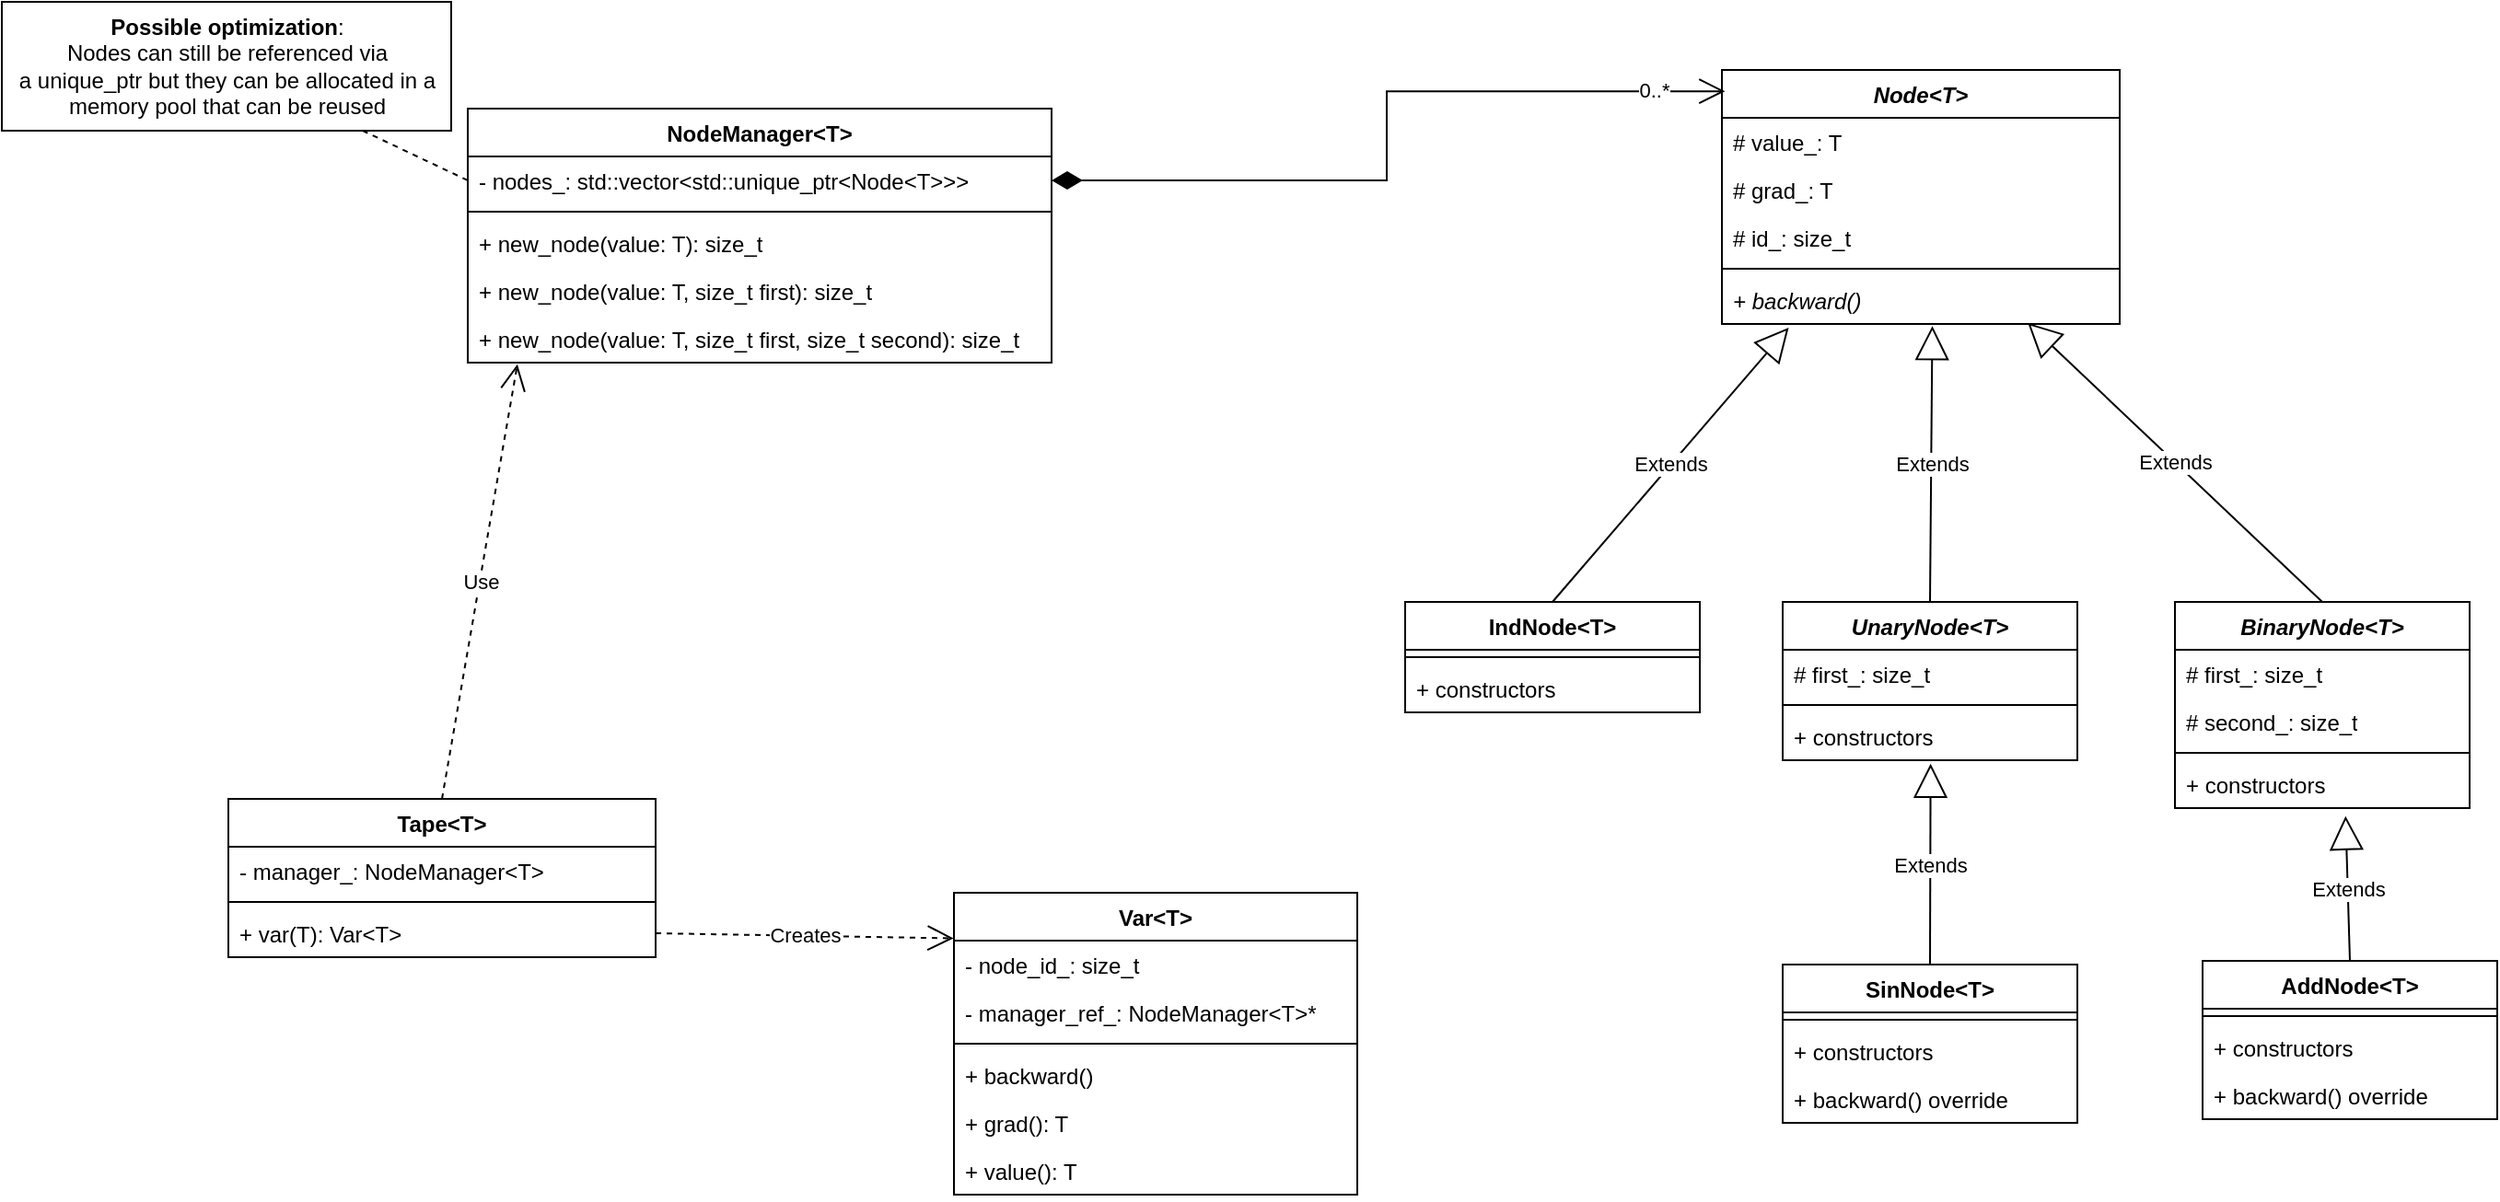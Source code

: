 <mxfile version="26.0.9">
  <diagram name="Page-1" id="FSSQddseJouXTONwUd2U">
    <mxGraphModel dx="1590" dy="1228" grid="0" gridSize="10" guides="1" tooltips="1" connect="1" arrows="1" fold="1" page="1" pageScale="1" pageWidth="1100" pageHeight="850" math="0" shadow="0">
      <root>
        <mxCell id="0" />
        <mxCell id="1" parent="0" />
        <mxCell id="VymO47EkhsiENC-ldsMI-2" value="Tape&amp;lt;T&amp;gt;" style="swimlane;fontStyle=1;align=center;verticalAlign=top;childLayout=stackLayout;horizontal=1;startSize=26;horizontalStack=0;resizeParent=1;resizeParentMax=0;resizeLast=0;collapsible=1;marginBottom=0;whiteSpace=wrap;html=1;" parent="1" vertex="1">
          <mxGeometry x="138" y="449" width="232" height="86" as="geometry" />
        </mxCell>
        <mxCell id="VymO47EkhsiENC-ldsMI-3" value="- manager_: NodeManager&amp;lt;T&amp;gt;" style="text;strokeColor=none;fillColor=none;align=left;verticalAlign=top;spacingLeft=4;spacingRight=4;overflow=hidden;rotatable=0;points=[[0,0.5],[1,0.5]];portConstraint=eastwest;whiteSpace=wrap;html=1;" parent="VymO47EkhsiENC-ldsMI-2" vertex="1">
          <mxGeometry y="26" width="232" height="26" as="geometry" />
        </mxCell>
        <mxCell id="VymO47EkhsiENC-ldsMI-4" value="" style="line;strokeWidth=1;fillColor=none;align=left;verticalAlign=middle;spacingTop=-1;spacingLeft=3;spacingRight=3;rotatable=0;labelPosition=right;points=[];portConstraint=eastwest;strokeColor=inherit;" parent="VymO47EkhsiENC-ldsMI-2" vertex="1">
          <mxGeometry y="52" width="232" height="8" as="geometry" />
        </mxCell>
        <mxCell id="VymO47EkhsiENC-ldsMI-5" value="+ var(T): Var&amp;lt;T&amp;gt;" style="text;strokeColor=none;fillColor=none;align=left;verticalAlign=top;spacingLeft=4;spacingRight=4;overflow=hidden;rotatable=0;points=[[0,0.5],[1,0.5]];portConstraint=eastwest;whiteSpace=wrap;html=1;" parent="VymO47EkhsiENC-ldsMI-2" vertex="1">
          <mxGeometry y="60" width="232" height="26" as="geometry" />
        </mxCell>
        <mxCell id="VymO47EkhsiENC-ldsMI-6" value="&lt;i&gt;Node&amp;lt;T&amp;gt;&lt;/i&gt;" style="swimlane;fontStyle=1;align=center;verticalAlign=top;childLayout=stackLayout;horizontal=1;startSize=26;horizontalStack=0;resizeParent=1;resizeParentMax=0;resizeLast=0;collapsible=1;marginBottom=0;whiteSpace=wrap;html=1;" parent="1" vertex="1">
          <mxGeometry x="949" y="53" width="216" height="138" as="geometry" />
        </mxCell>
        <mxCell id="VymO47EkhsiENC-ldsMI-10" value="# value_: T" style="text;strokeColor=none;fillColor=none;align=left;verticalAlign=top;spacingLeft=4;spacingRight=4;overflow=hidden;rotatable=0;points=[[0,0.5],[1,0.5]];portConstraint=eastwest;whiteSpace=wrap;html=1;" parent="VymO47EkhsiENC-ldsMI-6" vertex="1">
          <mxGeometry y="26" width="216" height="26" as="geometry" />
        </mxCell>
        <mxCell id="VymO47EkhsiENC-ldsMI-11" value="# grad_: T" style="text;strokeColor=none;fillColor=none;align=left;verticalAlign=top;spacingLeft=4;spacingRight=4;overflow=hidden;rotatable=0;points=[[0,0.5],[1,0.5]];portConstraint=eastwest;whiteSpace=wrap;html=1;" parent="VymO47EkhsiENC-ldsMI-6" vertex="1">
          <mxGeometry y="52" width="216" height="26" as="geometry" />
        </mxCell>
        <mxCell id="VymO47EkhsiENC-ldsMI-58" value="# id_: size_t" style="text;strokeColor=none;fillColor=none;align=left;verticalAlign=top;spacingLeft=4;spacingRight=4;overflow=hidden;rotatable=0;points=[[0,0.5],[1,0.5]];portConstraint=eastwest;whiteSpace=wrap;html=1;" parent="VymO47EkhsiENC-ldsMI-6" vertex="1">
          <mxGeometry y="78" width="216" height="26" as="geometry" />
        </mxCell>
        <mxCell id="VymO47EkhsiENC-ldsMI-8" value="" style="line;strokeWidth=1;fillColor=none;align=left;verticalAlign=middle;spacingTop=-1;spacingLeft=3;spacingRight=3;rotatable=0;labelPosition=right;points=[];portConstraint=eastwest;strokeColor=inherit;" parent="VymO47EkhsiENC-ldsMI-6" vertex="1">
          <mxGeometry y="104" width="216" height="8" as="geometry" />
        </mxCell>
        <mxCell id="VymO47EkhsiENC-ldsMI-23" value="&lt;i&gt;+ backward()&lt;/i&gt;" style="text;strokeColor=none;fillColor=none;align=left;verticalAlign=top;spacingLeft=4;spacingRight=4;overflow=hidden;rotatable=0;points=[[0,0.5],[1,0.5]];portConstraint=eastwest;whiteSpace=wrap;html=1;" parent="VymO47EkhsiENC-ldsMI-6" vertex="1">
          <mxGeometry y="112" width="216" height="26" as="geometry" />
        </mxCell>
        <mxCell id="VymO47EkhsiENC-ldsMI-13" value="" style="endArrow=open;html=1;endSize=12;startArrow=diamondThin;startSize=14;startFill=1;edgeStyle=orthogonalEdgeStyle;align=left;verticalAlign=bottom;rounded=0;exitX=1;exitY=0.5;exitDx=0;exitDy=0;entryX=0.008;entryY=0.084;entryDx=0;entryDy=0;entryPerimeter=0;" parent="1" source="VymO47EkhsiENC-ldsMI-17" target="VymO47EkhsiENC-ldsMI-6" edge="1">
          <mxGeometry x="-1" y="3" relative="1" as="geometry">
            <mxPoint x="620" y="475" as="sourcePoint" />
            <mxPoint x="623" y="315" as="targetPoint" />
          </mxGeometry>
        </mxCell>
        <mxCell id="VymO47EkhsiENC-ldsMI-14" value="0..*" style="edgeLabel;html=1;align=center;verticalAlign=middle;resizable=0;points=[];" parent="VymO47EkhsiENC-ldsMI-13" vertex="1" connectable="0">
          <mxGeometry x="0.876" y="1" relative="1" as="geometry">
            <mxPoint x="-13" as="offset" />
          </mxGeometry>
        </mxCell>
        <mxCell id="VymO47EkhsiENC-ldsMI-16" value="NodeManager&amp;lt;T&amp;gt;" style="swimlane;fontStyle=1;align=center;verticalAlign=top;childLayout=stackLayout;horizontal=1;startSize=26;horizontalStack=0;resizeParent=1;resizeParentMax=0;resizeLast=0;collapsible=1;marginBottom=0;whiteSpace=wrap;html=1;" parent="1" vertex="1">
          <mxGeometry x="268" y="74" width="317" height="138" as="geometry" />
        </mxCell>
        <mxCell id="VymO47EkhsiENC-ldsMI-17" value="- nodes_: std::vector&amp;lt;std::unique_ptr&amp;lt;Node&amp;lt;T&amp;gt;&amp;gt;&amp;gt;" style="text;strokeColor=none;fillColor=none;align=left;verticalAlign=top;spacingLeft=4;spacingRight=4;overflow=hidden;rotatable=0;points=[[0,0.5],[1,0.5]];portConstraint=eastwest;whiteSpace=wrap;html=1;" parent="VymO47EkhsiENC-ldsMI-16" vertex="1">
          <mxGeometry y="26" width="317" height="26" as="geometry" />
        </mxCell>
        <mxCell id="VymO47EkhsiENC-ldsMI-18" value="" style="line;strokeWidth=1;fillColor=none;align=left;verticalAlign=middle;spacingTop=-1;spacingLeft=3;spacingRight=3;rotatable=0;labelPosition=right;points=[];portConstraint=eastwest;strokeColor=inherit;" parent="VymO47EkhsiENC-ldsMI-16" vertex="1">
          <mxGeometry y="52" width="317" height="8" as="geometry" />
        </mxCell>
        <mxCell id="VymO47EkhsiENC-ldsMI-19" value="+ new_node(value: T): size_t" style="text;strokeColor=none;fillColor=none;align=left;verticalAlign=top;spacingLeft=4;spacingRight=4;overflow=hidden;rotatable=0;points=[[0,0.5],[1,0.5]];portConstraint=eastwest;whiteSpace=wrap;html=1;" parent="VymO47EkhsiENC-ldsMI-16" vertex="1">
          <mxGeometry y="60" width="317" height="26" as="geometry" />
        </mxCell>
        <mxCell id="VymO47EkhsiENC-ldsMI-20" value="+ new_node(value: T, size_t first): size_t" style="text;strokeColor=none;fillColor=none;align=left;verticalAlign=top;spacingLeft=4;spacingRight=4;overflow=hidden;rotatable=0;points=[[0,0.5],[1,0.5]];portConstraint=eastwest;whiteSpace=wrap;html=1;" parent="VymO47EkhsiENC-ldsMI-16" vertex="1">
          <mxGeometry y="86" width="317" height="26" as="geometry" />
        </mxCell>
        <mxCell id="VymO47EkhsiENC-ldsMI-57" value="+ new_node(value: T, size_t first, size_t second): size_t" style="text;strokeColor=none;fillColor=none;align=left;verticalAlign=top;spacingLeft=4;spacingRight=4;overflow=hidden;rotatable=0;points=[[0,0.5],[1,0.5]];portConstraint=eastwest;whiteSpace=wrap;html=1;" parent="VymO47EkhsiENC-ldsMI-16" vertex="1">
          <mxGeometry y="112" width="317" height="26" as="geometry" />
        </mxCell>
        <mxCell id="VymO47EkhsiENC-ldsMI-21" value="&lt;b&gt;Possible optimization&lt;/b&gt;:&lt;br&gt;Nodes can still be referenced via&lt;div&gt;a unique_ptr but they can be&amp;nbsp;allocated in a&lt;div&gt;memory pool that can be reused&lt;/div&gt;&lt;/div&gt;" style="text;html=1;align=center;verticalAlign=middle;resizable=0;points=[];autosize=1;strokeColor=default;fillColor=none;" parent="1" vertex="1">
          <mxGeometry x="15" y="16" width="244" height="70" as="geometry" />
        </mxCell>
        <mxCell id="VymO47EkhsiENC-ldsMI-22" value="" style="endArrow=none;dashed=1;html=1;rounded=0;entryX=0;entryY=0.5;entryDx=0;entryDy=0;" parent="1" source="VymO47EkhsiENC-ldsMI-21" target="VymO47EkhsiENC-ldsMI-17" edge="1">
          <mxGeometry width="50" height="50" relative="1" as="geometry">
            <mxPoint x="307" y="239" as="sourcePoint" />
            <mxPoint x="357" y="189" as="targetPoint" />
          </mxGeometry>
        </mxCell>
        <mxCell id="VymO47EkhsiENC-ldsMI-29" value="IndNode&amp;lt;T&amp;gt;" style="swimlane;fontStyle=1;align=center;verticalAlign=top;childLayout=stackLayout;horizontal=1;startSize=26;horizontalStack=0;resizeParent=1;resizeParentMax=0;resizeLast=0;collapsible=1;marginBottom=0;whiteSpace=wrap;html=1;" parent="1" vertex="1">
          <mxGeometry x="777" y="342" width="160" height="60" as="geometry" />
        </mxCell>
        <mxCell id="VymO47EkhsiENC-ldsMI-31" value="" style="line;strokeWidth=1;fillColor=none;align=left;verticalAlign=middle;spacingTop=-1;spacingLeft=3;spacingRight=3;rotatable=0;labelPosition=right;points=[];portConstraint=eastwest;strokeColor=inherit;" parent="VymO47EkhsiENC-ldsMI-29" vertex="1">
          <mxGeometry y="26" width="160" height="8" as="geometry" />
        </mxCell>
        <mxCell id="VymO47EkhsiENC-ldsMI-32" value="+ constructors" style="text;strokeColor=none;fillColor=none;align=left;verticalAlign=top;spacingLeft=4;spacingRight=4;overflow=hidden;rotatable=0;points=[[0,0.5],[1,0.5]];portConstraint=eastwest;whiteSpace=wrap;html=1;" parent="VymO47EkhsiENC-ldsMI-29" vertex="1">
          <mxGeometry y="34" width="160" height="26" as="geometry" />
        </mxCell>
        <mxCell id="VymO47EkhsiENC-ldsMI-33" value="Extends" style="endArrow=block;endSize=16;endFill=0;html=1;rounded=0;exitX=0.5;exitY=0;exitDx=0;exitDy=0;entryX=0.168;entryY=1.075;entryDx=0;entryDy=0;entryPerimeter=0;" parent="1" source="VymO47EkhsiENC-ldsMI-29" target="VymO47EkhsiENC-ldsMI-23" edge="1">
          <mxGeometry width="160" relative="1" as="geometry">
            <mxPoint x="727" y="310" as="sourcePoint" />
            <mxPoint x="992" y="267" as="targetPoint" />
          </mxGeometry>
        </mxCell>
        <mxCell id="VymO47EkhsiENC-ldsMI-34" value="UnaryNode&amp;lt;T&amp;gt;" style="swimlane;fontStyle=3;align=center;verticalAlign=top;childLayout=stackLayout;horizontal=1;startSize=26;horizontalStack=0;resizeParent=1;resizeParentMax=0;resizeLast=0;collapsible=1;marginBottom=0;whiteSpace=wrap;html=1;" parent="1" vertex="1">
          <mxGeometry x="982" y="342" width="160" height="86" as="geometry" />
        </mxCell>
        <mxCell id="VymO47EkhsiENC-ldsMI-35" value="# first_: size_t" style="text;strokeColor=none;fillColor=none;align=left;verticalAlign=top;spacingLeft=4;spacingRight=4;overflow=hidden;rotatable=0;points=[[0,0.5],[1,0.5]];portConstraint=eastwest;whiteSpace=wrap;html=1;" parent="VymO47EkhsiENC-ldsMI-34" vertex="1">
          <mxGeometry y="26" width="160" height="26" as="geometry" />
        </mxCell>
        <mxCell id="VymO47EkhsiENC-ldsMI-36" value="" style="line;strokeWidth=1;fillColor=none;align=left;verticalAlign=middle;spacingTop=-1;spacingLeft=3;spacingRight=3;rotatable=0;labelPosition=right;points=[];portConstraint=eastwest;strokeColor=inherit;" parent="VymO47EkhsiENC-ldsMI-34" vertex="1">
          <mxGeometry y="52" width="160" height="8" as="geometry" />
        </mxCell>
        <mxCell id="VymO47EkhsiENC-ldsMI-37" value="+ constructors" style="text;strokeColor=none;fillColor=none;align=left;verticalAlign=top;spacingLeft=4;spacingRight=4;overflow=hidden;rotatable=0;points=[[0,0.5],[1,0.5]];portConstraint=eastwest;whiteSpace=wrap;html=1;" parent="VymO47EkhsiENC-ldsMI-34" vertex="1">
          <mxGeometry y="60" width="160" height="26" as="geometry" />
        </mxCell>
        <mxCell id="VymO47EkhsiENC-ldsMI-38" value="Extends" style="endArrow=block;endSize=16;endFill=0;html=1;rounded=0;exitX=0.5;exitY=0;exitDx=0;exitDy=0;entryX=0.529;entryY=1.041;entryDx=0;entryDy=0;entryPerimeter=0;" parent="1" source="VymO47EkhsiENC-ldsMI-34" target="VymO47EkhsiENC-ldsMI-23" edge="1">
          <mxGeometry width="160" relative="1" as="geometry">
            <mxPoint x="513" y="454" as="sourcePoint" />
            <mxPoint x="878" y="225" as="targetPoint" />
          </mxGeometry>
        </mxCell>
        <mxCell id="VymO47EkhsiENC-ldsMI-39" value="BinaryNode&amp;lt;T&amp;gt;" style="swimlane;fontStyle=3;align=center;verticalAlign=top;childLayout=stackLayout;horizontal=1;startSize=26;horizontalStack=0;resizeParent=1;resizeParentMax=0;resizeLast=0;collapsible=1;marginBottom=0;whiteSpace=wrap;html=1;" parent="1" vertex="1">
          <mxGeometry x="1195" y="342" width="160" height="112" as="geometry" />
        </mxCell>
        <mxCell id="VymO47EkhsiENC-ldsMI-40" value="# first_: size_t" style="text;strokeColor=none;fillColor=none;align=left;verticalAlign=top;spacingLeft=4;spacingRight=4;overflow=hidden;rotatable=0;points=[[0,0.5],[1,0.5]];portConstraint=eastwest;whiteSpace=wrap;html=1;" parent="VymO47EkhsiENC-ldsMI-39" vertex="1">
          <mxGeometry y="26" width="160" height="26" as="geometry" />
        </mxCell>
        <mxCell id="VymO47EkhsiENC-ldsMI-44" value="# second_: size_t" style="text;strokeColor=none;fillColor=none;align=left;verticalAlign=top;spacingLeft=4;spacingRight=4;overflow=hidden;rotatable=0;points=[[0,0.5],[1,0.5]];portConstraint=eastwest;whiteSpace=wrap;html=1;" parent="VymO47EkhsiENC-ldsMI-39" vertex="1">
          <mxGeometry y="52" width="160" height="26" as="geometry" />
        </mxCell>
        <mxCell id="VymO47EkhsiENC-ldsMI-41" value="" style="line;strokeWidth=1;fillColor=none;align=left;verticalAlign=middle;spacingTop=-1;spacingLeft=3;spacingRight=3;rotatable=0;labelPosition=right;points=[];portConstraint=eastwest;strokeColor=inherit;" parent="VymO47EkhsiENC-ldsMI-39" vertex="1">
          <mxGeometry y="78" width="160" height="8" as="geometry" />
        </mxCell>
        <mxCell id="VymO47EkhsiENC-ldsMI-42" value="+ constructors" style="text;strokeColor=none;fillColor=none;align=left;verticalAlign=top;spacingLeft=4;spacingRight=4;overflow=hidden;rotatable=0;points=[[0,0.5],[1,0.5]];portConstraint=eastwest;whiteSpace=wrap;html=1;" parent="VymO47EkhsiENC-ldsMI-39" vertex="1">
          <mxGeometry y="86" width="160" height="26" as="geometry" />
        </mxCell>
        <mxCell id="VymO47EkhsiENC-ldsMI-43" value="Extends" style="endArrow=block;endSize=16;endFill=0;html=1;rounded=0;entryX=0.769;entryY=0.977;entryDx=0;entryDy=0;entryPerimeter=0;exitX=0.5;exitY=0;exitDx=0;exitDy=0;" parent="1" source="VymO47EkhsiENC-ldsMI-39" target="VymO47EkhsiENC-ldsMI-23" edge="1">
          <mxGeometry width="160" relative="1" as="geometry">
            <mxPoint x="996" y="392" as="sourcePoint" />
            <mxPoint x="1156" y="392" as="targetPoint" />
          </mxGeometry>
        </mxCell>
        <mxCell id="VymO47EkhsiENC-ldsMI-45" value="Use" style="endArrow=open;endSize=12;dashed=1;html=1;rounded=0;exitX=0.5;exitY=0;exitDx=0;exitDy=0;entryX=0.085;entryY=1.035;entryDx=0;entryDy=0;entryPerimeter=0;" parent="1" source="VymO47EkhsiENC-ldsMI-2" target="VymO47EkhsiENC-ldsMI-57" edge="1">
          <mxGeometry width="160" relative="1" as="geometry">
            <mxPoint x="641" y="393" as="sourcePoint" />
            <mxPoint x="329" y="296" as="targetPoint" />
          </mxGeometry>
        </mxCell>
        <mxCell id="VymO47EkhsiENC-ldsMI-46" value="AddNode&amp;lt;T&amp;gt;" style="swimlane;fontStyle=1;align=center;verticalAlign=top;childLayout=stackLayout;horizontal=1;startSize=26;horizontalStack=0;resizeParent=1;resizeParentMax=0;resizeLast=0;collapsible=1;marginBottom=0;whiteSpace=wrap;html=1;" parent="1" vertex="1">
          <mxGeometry x="1210" y="537" width="160" height="86" as="geometry" />
        </mxCell>
        <mxCell id="VymO47EkhsiENC-ldsMI-48" value="" style="line;strokeWidth=1;fillColor=none;align=left;verticalAlign=middle;spacingTop=-1;spacingLeft=3;spacingRight=3;rotatable=0;labelPosition=right;points=[];portConstraint=eastwest;strokeColor=inherit;" parent="VymO47EkhsiENC-ldsMI-46" vertex="1">
          <mxGeometry y="26" width="160" height="8" as="geometry" />
        </mxCell>
        <mxCell id="VymO47EkhsiENC-ldsMI-63" value="+ constructors" style="text;strokeColor=none;fillColor=none;align=left;verticalAlign=top;spacingLeft=4;spacingRight=4;overflow=hidden;rotatable=0;points=[[0,0.5],[1,0.5]];portConstraint=eastwest;whiteSpace=wrap;html=1;" parent="VymO47EkhsiENC-ldsMI-46" vertex="1">
          <mxGeometry y="34" width="160" height="26" as="geometry" />
        </mxCell>
        <mxCell id="VymO47EkhsiENC-ldsMI-50" value="+ backward() override" style="text;strokeColor=none;fillColor=none;align=left;verticalAlign=top;spacingLeft=4;spacingRight=4;overflow=hidden;rotatable=0;points=[[0,0.5],[1,0.5]];portConstraint=eastwest;whiteSpace=wrap;html=1;" parent="VymO47EkhsiENC-ldsMI-46" vertex="1">
          <mxGeometry y="60" width="160" height="26" as="geometry" />
        </mxCell>
        <mxCell id="VymO47EkhsiENC-ldsMI-51" value="Extends" style="endArrow=block;endSize=16;endFill=0;html=1;rounded=0;entryX=0.579;entryY=1.166;entryDx=0;entryDy=0;entryPerimeter=0;exitX=0.5;exitY=0;exitDx=0;exitDy=0;" parent="1" source="VymO47EkhsiENC-ldsMI-46" target="VymO47EkhsiENC-ldsMI-42" edge="1">
          <mxGeometry width="160" relative="1" as="geometry">
            <mxPoint x="1015" y="401" as="sourcePoint" />
            <mxPoint x="1175" y="401" as="targetPoint" />
          </mxGeometry>
        </mxCell>
        <mxCell id="VymO47EkhsiENC-ldsMI-52" value="SinNode&amp;lt;T&amp;gt;" style="swimlane;fontStyle=1;align=center;verticalAlign=top;childLayout=stackLayout;horizontal=1;startSize=26;horizontalStack=0;resizeParent=1;resizeParentMax=0;resizeLast=0;collapsible=1;marginBottom=0;whiteSpace=wrap;html=1;" parent="1" vertex="1">
          <mxGeometry x="982" y="539" width="160" height="86" as="geometry" />
        </mxCell>
        <mxCell id="VymO47EkhsiENC-ldsMI-53" value="" style="line;strokeWidth=1;fillColor=none;align=left;verticalAlign=middle;spacingTop=-1;spacingLeft=3;spacingRight=3;rotatable=0;labelPosition=right;points=[];portConstraint=eastwest;strokeColor=inherit;" parent="VymO47EkhsiENC-ldsMI-52" vertex="1">
          <mxGeometry y="26" width="160" height="8" as="geometry" />
        </mxCell>
        <mxCell id="VymO47EkhsiENC-ldsMI-55" value="+ constructors" style="text;strokeColor=none;fillColor=none;align=left;verticalAlign=top;spacingLeft=4;spacingRight=4;overflow=hidden;rotatable=0;points=[[0,0.5],[1,0.5]];portConstraint=eastwest;whiteSpace=wrap;html=1;" parent="VymO47EkhsiENC-ldsMI-52" vertex="1">
          <mxGeometry y="34" width="160" height="26" as="geometry" />
        </mxCell>
        <mxCell id="VymO47EkhsiENC-ldsMI-62" value="+ backward() override" style="text;strokeColor=none;fillColor=none;align=left;verticalAlign=top;spacingLeft=4;spacingRight=4;overflow=hidden;rotatable=0;points=[[0,0.5],[1,0.5]];portConstraint=eastwest;whiteSpace=wrap;html=1;" parent="VymO47EkhsiENC-ldsMI-52" vertex="1">
          <mxGeometry y="60" width="160" height="26" as="geometry" />
        </mxCell>
        <mxCell id="VymO47EkhsiENC-ldsMI-56" value="Extends" style="endArrow=block;endSize=16;endFill=0;html=1;rounded=0;exitX=0.5;exitY=0;exitDx=0;exitDy=0;entryX=0.502;entryY=1.071;entryDx=0;entryDy=0;entryPerimeter=0;" parent="1" source="VymO47EkhsiENC-ldsMI-52" target="VymO47EkhsiENC-ldsMI-37" edge="1">
          <mxGeometry width="160" relative="1" as="geometry">
            <mxPoint x="963" y="388" as="sourcePoint" />
            <mxPoint x="1123" y="388" as="targetPoint" />
          </mxGeometry>
        </mxCell>
        <mxCell id="VymO47EkhsiENC-ldsMI-64" value="Var&amp;lt;T&amp;gt;" style="swimlane;fontStyle=1;align=center;verticalAlign=top;childLayout=stackLayout;horizontal=1;startSize=26;horizontalStack=0;resizeParent=1;resizeParentMax=0;resizeLast=0;collapsible=1;marginBottom=0;whiteSpace=wrap;html=1;" parent="1" vertex="1">
          <mxGeometry x="532" y="500" width="219" height="164" as="geometry" />
        </mxCell>
        <mxCell id="VymO47EkhsiENC-ldsMI-65" value="- node_id_: size_t" style="text;strokeColor=none;fillColor=none;align=left;verticalAlign=top;spacingLeft=4;spacingRight=4;overflow=hidden;rotatable=0;points=[[0,0.5],[1,0.5]];portConstraint=eastwest;whiteSpace=wrap;html=1;" parent="VymO47EkhsiENC-ldsMI-64" vertex="1">
          <mxGeometry y="26" width="219" height="26" as="geometry" />
        </mxCell>
        <mxCell id="VymO47EkhsiENC-ldsMI-69" value="- manager_ref_: NodeManager&amp;lt;T&amp;gt;*" style="text;strokeColor=none;fillColor=none;align=left;verticalAlign=top;spacingLeft=4;spacingRight=4;overflow=hidden;rotatable=0;points=[[0,0.5],[1,0.5]];portConstraint=eastwest;whiteSpace=wrap;html=1;" parent="VymO47EkhsiENC-ldsMI-64" vertex="1">
          <mxGeometry y="52" width="219" height="26" as="geometry" />
        </mxCell>
        <mxCell id="VymO47EkhsiENC-ldsMI-66" value="" style="line;strokeWidth=1;fillColor=none;align=left;verticalAlign=middle;spacingTop=-1;spacingLeft=3;spacingRight=3;rotatable=0;labelPosition=right;points=[];portConstraint=eastwest;strokeColor=inherit;" parent="VymO47EkhsiENC-ldsMI-64" vertex="1">
          <mxGeometry y="78" width="219" height="8" as="geometry" />
        </mxCell>
        <mxCell id="VymO47EkhsiENC-ldsMI-67" value="+ backward()" style="text;strokeColor=none;fillColor=none;align=left;verticalAlign=top;spacingLeft=4;spacingRight=4;overflow=hidden;rotatable=0;points=[[0,0.5],[1,0.5]];portConstraint=eastwest;whiteSpace=wrap;html=1;" parent="VymO47EkhsiENC-ldsMI-64" vertex="1">
          <mxGeometry y="86" width="219" height="26" as="geometry" />
        </mxCell>
        <mxCell id="VymO47EkhsiENC-ldsMI-70" value="+ grad(): T" style="text;strokeColor=none;fillColor=none;align=left;verticalAlign=top;spacingLeft=4;spacingRight=4;overflow=hidden;rotatable=0;points=[[0,0.5],[1,0.5]];portConstraint=eastwest;whiteSpace=wrap;html=1;" parent="VymO47EkhsiENC-ldsMI-64" vertex="1">
          <mxGeometry y="112" width="219" height="26" as="geometry" />
        </mxCell>
        <mxCell id="VymO47EkhsiENC-ldsMI-71" value="+ value(): T" style="text;strokeColor=none;fillColor=none;align=left;verticalAlign=top;spacingLeft=4;spacingRight=4;overflow=hidden;rotatable=0;points=[[0,0.5],[1,0.5]];portConstraint=eastwest;whiteSpace=wrap;html=1;" parent="VymO47EkhsiENC-ldsMI-64" vertex="1">
          <mxGeometry y="138" width="219" height="26" as="geometry" />
        </mxCell>
        <mxCell id="VymO47EkhsiENC-ldsMI-68" value="Creates" style="endArrow=open;endSize=12;dashed=1;html=1;rounded=0;exitX=1;exitY=0.5;exitDx=0;exitDy=0;entryX=-0.001;entryY=0.151;entryDx=0;entryDy=0;entryPerimeter=0;" parent="1" source="VymO47EkhsiENC-ldsMI-5" target="VymO47EkhsiENC-ldsMI-64" edge="1">
          <mxGeometry width="160" relative="1" as="geometry">
            <mxPoint x="455" y="364" as="sourcePoint" />
            <mxPoint x="615" y="364" as="targetPoint" />
          </mxGeometry>
        </mxCell>
      </root>
    </mxGraphModel>
  </diagram>
</mxfile>
